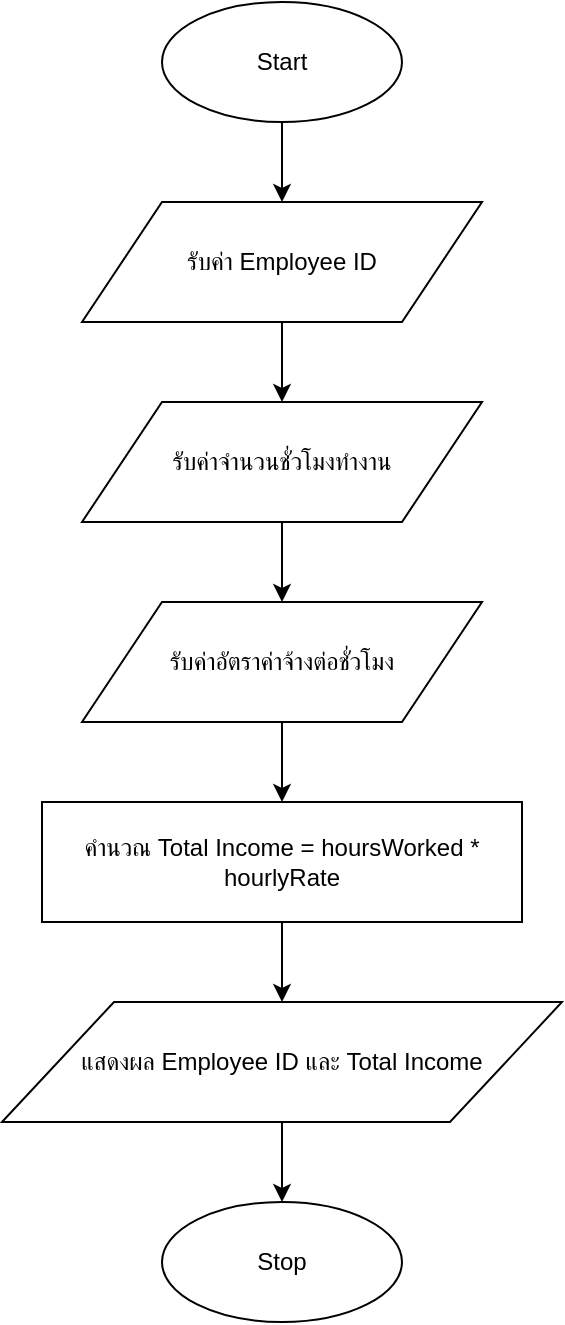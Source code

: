 <?xml version="1.0" encoding="UTF-8"?>
<mxfile>
  <diagram name="Employee Income Flowchart" id="employeeIncomeFlow">
    <mxGraphModel dx="1400" dy="900" grid="1" gridSize="10" guides="1" tooltips="1" connect="1" arrows="1" fold="1" page="1" pageScale="1" pageWidth="827" pageHeight="1169">
      <root>
        <mxCell id="0"/>
        <mxCell id="1" parent="0"/>

        <!-- Start -->
        <mxCell id="start" value="Start" style="ellipse;whiteSpace=wrap;html=1;" vertex="1" parent="1">
          <mxGeometry x="260" y="20" width="120" height="60" as="geometry"/>
        </mxCell>

        <!-- Input Employee ID -->
        <mxCell id="input_id" value="รับค่า Employee ID" style="shape=parallelogram;whiteSpace=wrap;html=1;" vertex="1" parent="1">
          <mxGeometry x="220" y="120" width="200" height="60" as="geometry"/>
        </mxCell>

        <!-- Input Hours Worked -->
        <mxCell id="input_hours" value="รับค่าจำนวนชั่วโมงทำงาน" style="shape=parallelogram;whiteSpace=wrap;html=1;" vertex="1" parent="1">
          <mxGeometry x="220" y="220" width="200" height="60" as="geometry"/>
        </mxCell>

        <!-- Input Hourly Rate -->
        <mxCell id="input_rate" value="รับค่าอัตราค่าจ้างต่อชั่วโมง" style="shape=parallelogram;whiteSpace=wrap;html=1;" vertex="1" parent="1">
          <mxGeometry x="220" y="320" width="200" height="60" as="geometry"/>
        </mxCell>

        <!-- Process: Calculate Total Income -->
        <mxCell id="calc_income" value="คำนวณ Total Income = hoursWorked * hourlyRate" style="rounded=0;whiteSpace=wrap;html=1;" vertex="1" parent="1">
          <mxGeometry x="200" y="420" width="240" height="60" as="geometry"/>
        </mxCell>

        <!-- Output Results -->
        <mxCell id="output" value="แสดงผล Employee ID และ Total Income" style="shape=parallelogram;whiteSpace=wrap;html=1;" vertex="1" parent="1">
          <mxGeometry x="180" y="520" width="280" height="60" as="geometry"/>
        </mxCell>

        <!-- Stop -->
        <mxCell id="stop" value="Stop" style="ellipse;whiteSpace=wrap;html=1;" vertex="1" parent="1">
          <mxGeometry x="260" y="620" width="120" height="60" as="geometry"/>
        </mxCell>

        <!-- Edges -->
        <mxCell id="e1" edge="1" parent="1" source="start" target="input_id"><mxGeometry relative="1" as="geometry"/></mxCell>
        <mxCell id="e2" edge="1" parent="1" source="input_id" target="input_hours"><mxGeometry relative="1" as="geometry"/></mxCell>
        <mxCell id="e3" edge="1" parent="1" source="input_hours" target="input_rate"><mxGeometry relative="1" as="geometry"/></mxCell>
        <mxCell id="e4" edge="1" parent="1" source="input_rate" target="calc_income"><mxGeometry relative="1" as="geometry"/></mxCell>
        <mxCell id="e5" edge="1" parent="1" source="calc_income" target="output"><mxGeometry relative="1" as="geometry"/></mxCell>
        <mxCell id="e6" edge="1" parent="1" source="output" target="stop"><mxGeometry relative="1" as="geometry"/></mxCell>

      </root>
    </mxGraphModel>
  </diagram>
</mxfile>
